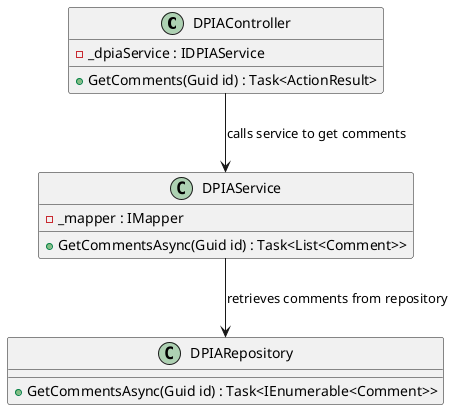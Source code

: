 @startuml

class DPIAController {
    -_dpiaService : IDPIAService

    +GetComments(Guid id) : Task<ActionResult>
}

class DPIAService {
    -_mapper : IMapper

    +GetCommentsAsync(Guid id) : Task<List<Comment>>
}

class DPIARepository {
    +GetCommentsAsync(Guid id) : Task<IEnumerable<Comment>>
}

DPIAController --> DPIAService : "calls service to get comments"
DPIAService --> DPIARepository : "retrieves comments from repository"

@enduml